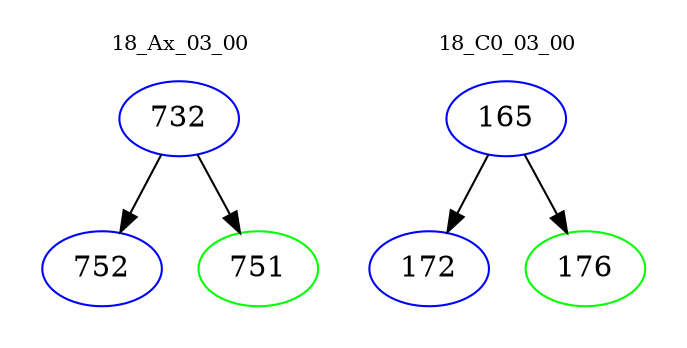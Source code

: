 digraph{
subgraph cluster_0 {
color = white
label = "18_Ax_03_00";
fontsize=10;
T0_732 [label="732", color="blue"]
T0_732 -> T0_752 [color="black"]
T0_752 [label="752", color="blue"]
T0_732 -> T0_751 [color="black"]
T0_751 [label="751", color="green"]
}
subgraph cluster_1 {
color = white
label = "18_C0_03_00";
fontsize=10;
T1_165 [label="165", color="blue"]
T1_165 -> T1_172 [color="black"]
T1_172 [label="172", color="blue"]
T1_165 -> T1_176 [color="black"]
T1_176 [label="176", color="green"]
}
}
